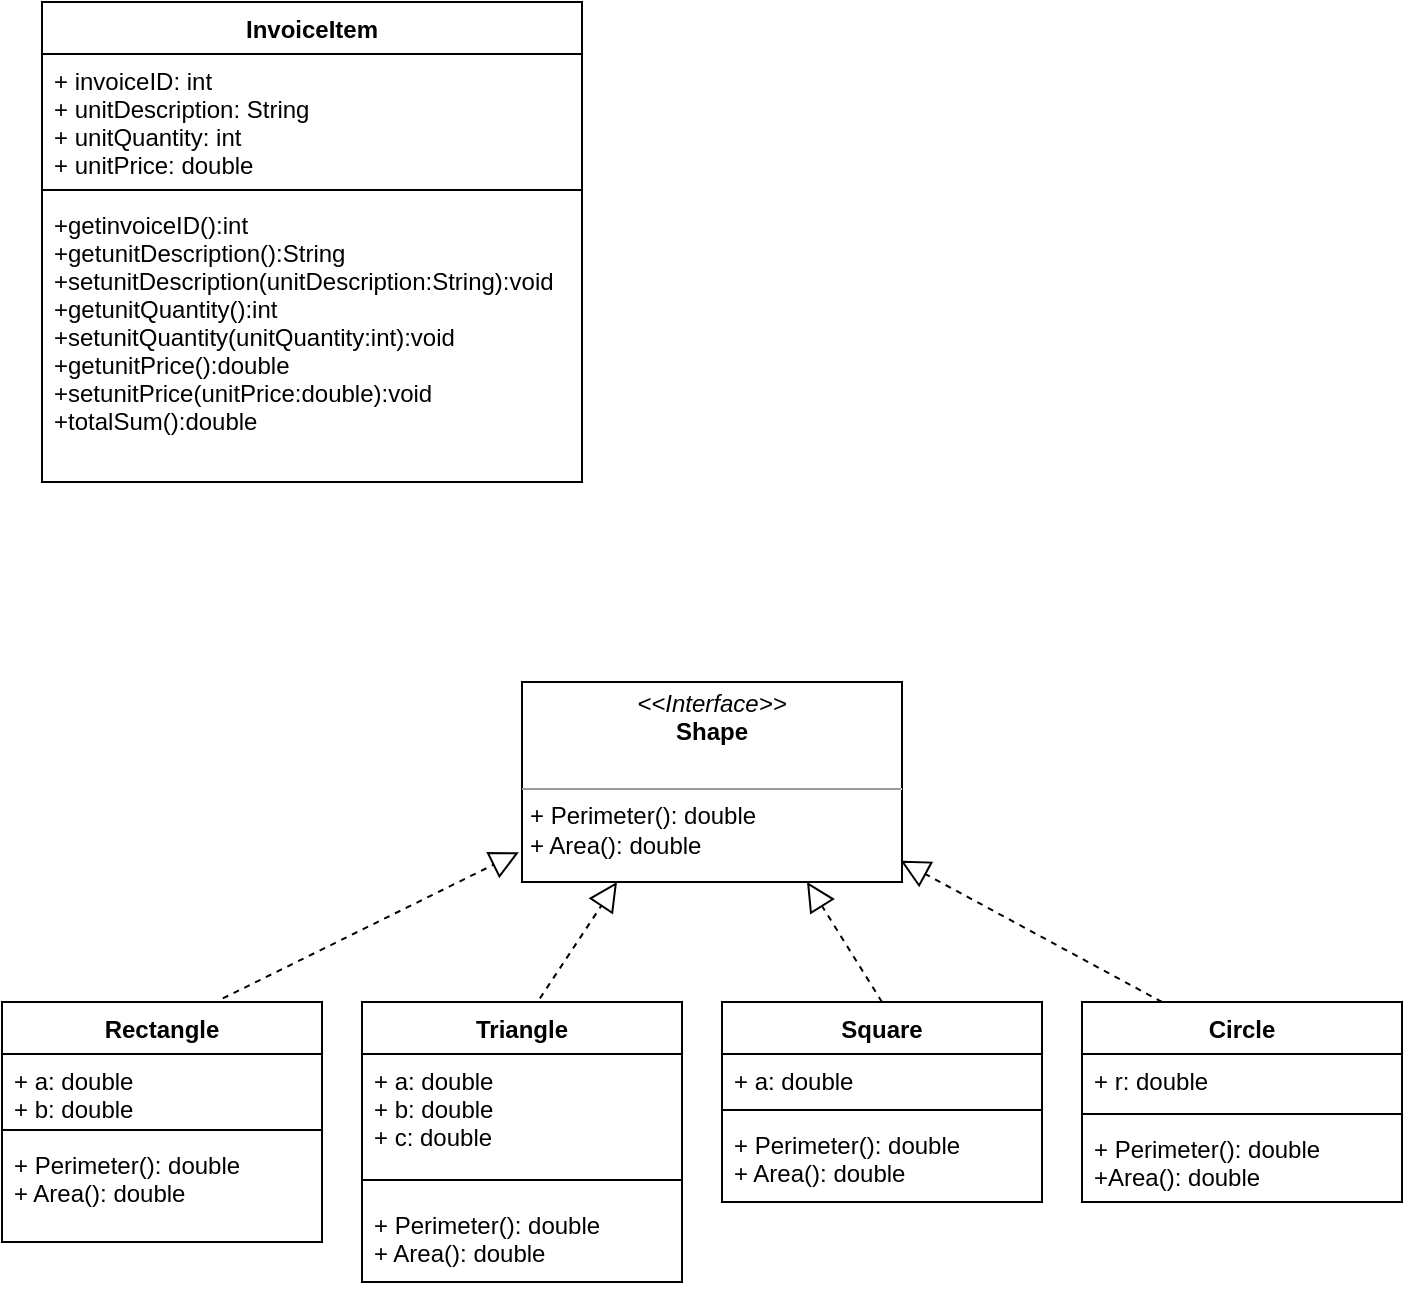 <mxfile version="17.4.5" type="device"><diagram id="C5RBs43oDa-KdzZeNtuy" name="Page-1"><mxGraphModel dx="903" dy="476" grid="1" gridSize="10" guides="1" tooltips="1" connect="1" arrows="1" fold="1" page="1" pageScale="1" pageWidth="827" pageHeight="1169" math="0" shadow="0"><root><mxCell id="WIyWlLk6GJQsqaUBKTNV-0"/><mxCell id="WIyWlLk6GJQsqaUBKTNV-1" parent="WIyWlLk6GJQsqaUBKTNV-0"/><mxCell id="yycDh1ERDKAiIEYOanLL-1" value="InvoiceItem" style="swimlane;fontStyle=1;align=center;verticalAlign=top;childLayout=stackLayout;horizontal=1;startSize=26;horizontalStack=0;resizeParent=1;resizeParentMax=0;resizeLast=0;collapsible=1;marginBottom=0;" vertex="1" parent="WIyWlLk6GJQsqaUBKTNV-1"><mxGeometry x="80" y="30" width="270" height="240" as="geometry"/></mxCell><mxCell id="yycDh1ERDKAiIEYOanLL-2" value="+ invoiceID: int&#10;+ unitDescription: String&#10;+ unitQuantity: int&#10;+ unitPrice: double" style="text;strokeColor=none;fillColor=none;align=left;verticalAlign=top;spacingLeft=4;spacingRight=4;overflow=hidden;rotatable=0;points=[[0,0.5],[1,0.5]];portConstraint=eastwest;" vertex="1" parent="yycDh1ERDKAiIEYOanLL-1"><mxGeometry y="26" width="270" height="64" as="geometry"/></mxCell><mxCell id="yycDh1ERDKAiIEYOanLL-3" value="" style="line;strokeWidth=1;fillColor=none;align=left;verticalAlign=middle;spacingTop=-1;spacingLeft=3;spacingRight=3;rotatable=0;labelPosition=right;points=[];portConstraint=eastwest;" vertex="1" parent="yycDh1ERDKAiIEYOanLL-1"><mxGeometry y="90" width="270" height="8" as="geometry"/></mxCell><mxCell id="yycDh1ERDKAiIEYOanLL-4" value="+getinvoiceID():int&#10;+getunitDescription():String&#10;+setunitDescription(unitDescription:String):void&#10;+getunitQuantity():int&#10;+setunitQuantity(unitQuantity:int):void&#10;+getunitPrice():double&#10;+setunitPrice(unitPrice:double):void&#10;+totalSum():double" style="text;strokeColor=none;fillColor=none;align=left;verticalAlign=top;spacingLeft=4;spacingRight=4;overflow=hidden;rotatable=0;points=[[0,0.5],[1,0.5]];portConstraint=eastwest;" vertex="1" parent="yycDh1ERDKAiIEYOanLL-1"><mxGeometry y="98" width="270" height="142" as="geometry"/></mxCell><mxCell id="yycDh1ERDKAiIEYOanLL-10" value="&lt;p style=&quot;margin: 0px ; margin-top: 4px ; text-align: center&quot;&gt;&lt;i&gt;&amp;lt;&amp;lt;Interface&amp;gt;&amp;gt;&lt;/i&gt;&lt;br&gt;&lt;b&gt;Shape&lt;/b&gt;&lt;/p&gt;&lt;p style=&quot;margin: 0px ; margin-left: 4px&quot;&gt;&lt;br&gt;&lt;/p&gt;&lt;hr size=&quot;1&quot;&gt;&lt;p style=&quot;margin: 0px ; margin-left: 4px&quot;&gt;+ Perimeter(): double&lt;br&gt;+ Area(): double&lt;/p&gt;" style="verticalAlign=top;align=left;overflow=fill;fontSize=12;fontFamily=Helvetica;html=1;" vertex="1" parent="WIyWlLk6GJQsqaUBKTNV-1"><mxGeometry x="320" y="370" width="190" height="100" as="geometry"/></mxCell><mxCell id="yycDh1ERDKAiIEYOanLL-17" value="Square" style="swimlane;fontStyle=1;align=center;verticalAlign=top;childLayout=stackLayout;horizontal=1;startSize=26;horizontalStack=0;resizeParent=1;resizeParentMax=0;resizeLast=0;collapsible=1;marginBottom=0;" vertex="1" parent="WIyWlLk6GJQsqaUBKTNV-1"><mxGeometry x="420" y="530" width="160" height="100" as="geometry"/></mxCell><mxCell id="yycDh1ERDKAiIEYOanLL-18" value="+ a: double" style="text;strokeColor=none;fillColor=none;align=left;verticalAlign=top;spacingLeft=4;spacingRight=4;overflow=hidden;rotatable=0;points=[[0,0.5],[1,0.5]];portConstraint=eastwest;" vertex="1" parent="yycDh1ERDKAiIEYOanLL-17"><mxGeometry y="26" width="160" height="24" as="geometry"/></mxCell><mxCell id="yycDh1ERDKAiIEYOanLL-19" value="" style="line;strokeWidth=1;fillColor=none;align=left;verticalAlign=middle;spacingTop=-1;spacingLeft=3;spacingRight=3;rotatable=0;labelPosition=right;points=[];portConstraint=eastwest;" vertex="1" parent="yycDh1ERDKAiIEYOanLL-17"><mxGeometry y="50" width="160" height="8" as="geometry"/></mxCell><mxCell id="yycDh1ERDKAiIEYOanLL-20" value="+ Perimeter(): double&#10;+ Area(): double" style="text;strokeColor=none;fillColor=none;align=left;verticalAlign=top;spacingLeft=4;spacingRight=4;overflow=hidden;rotatable=0;points=[[0,0.5],[1,0.5]];portConstraint=eastwest;" vertex="1" parent="yycDh1ERDKAiIEYOanLL-17"><mxGeometry y="58" width="160" height="42" as="geometry"/></mxCell><mxCell id="yycDh1ERDKAiIEYOanLL-21" value="Triangle" style="swimlane;fontStyle=1;align=center;verticalAlign=top;childLayout=stackLayout;horizontal=1;startSize=26;horizontalStack=0;resizeParent=1;resizeParentMax=0;resizeLast=0;collapsible=1;marginBottom=0;" vertex="1" parent="WIyWlLk6GJQsqaUBKTNV-1"><mxGeometry x="240" y="530" width="160" height="140" as="geometry"/></mxCell><mxCell id="yycDh1ERDKAiIEYOanLL-22" value="+ a: double&#10;+ b: double&#10;+ c: double" style="text;strokeColor=none;fillColor=none;align=left;verticalAlign=top;spacingLeft=4;spacingRight=4;overflow=hidden;rotatable=0;points=[[0,0.5],[1,0.5]];portConstraint=eastwest;" vertex="1" parent="yycDh1ERDKAiIEYOanLL-21"><mxGeometry y="26" width="160" height="54" as="geometry"/></mxCell><mxCell id="yycDh1ERDKAiIEYOanLL-23" value="" style="line;strokeWidth=1;fillColor=none;align=left;verticalAlign=middle;spacingTop=-1;spacingLeft=3;spacingRight=3;rotatable=0;labelPosition=right;points=[];portConstraint=eastwest;" vertex="1" parent="yycDh1ERDKAiIEYOanLL-21"><mxGeometry y="80" width="160" height="18" as="geometry"/></mxCell><mxCell id="yycDh1ERDKAiIEYOanLL-24" value="+ Perimeter(): double&#10;+ Area(): double" style="text;strokeColor=none;fillColor=none;align=left;verticalAlign=top;spacingLeft=4;spacingRight=4;overflow=hidden;rotatable=0;points=[[0,0.5],[1,0.5]];portConstraint=eastwest;" vertex="1" parent="yycDh1ERDKAiIEYOanLL-21"><mxGeometry y="98" width="160" height="42" as="geometry"/></mxCell><mxCell id="yycDh1ERDKAiIEYOanLL-33" value="Rectangle" style="swimlane;fontStyle=1;align=center;verticalAlign=top;childLayout=stackLayout;horizontal=1;startSize=26;horizontalStack=0;resizeParent=1;resizeParentMax=0;resizeLast=0;collapsible=1;marginBottom=0;" vertex="1" parent="WIyWlLk6GJQsqaUBKTNV-1"><mxGeometry x="60" y="530" width="160" height="120" as="geometry"/></mxCell><mxCell id="yycDh1ERDKAiIEYOanLL-34" value="+ a: double&#10;+ b: double&#10;" style="text;strokeColor=none;fillColor=none;align=left;verticalAlign=top;spacingLeft=4;spacingRight=4;overflow=hidden;rotatable=0;points=[[0,0.5],[1,0.5]];portConstraint=eastwest;" vertex="1" parent="yycDh1ERDKAiIEYOanLL-33"><mxGeometry y="26" width="160" height="34" as="geometry"/></mxCell><mxCell id="yycDh1ERDKAiIEYOanLL-35" value="" style="line;strokeWidth=1;fillColor=none;align=left;verticalAlign=middle;spacingTop=-1;spacingLeft=3;spacingRight=3;rotatable=0;labelPosition=right;points=[];portConstraint=eastwest;" vertex="1" parent="yycDh1ERDKAiIEYOanLL-33"><mxGeometry y="60" width="160" height="8" as="geometry"/></mxCell><mxCell id="yycDh1ERDKAiIEYOanLL-36" value="+ Perimeter(): double&#10;+ Area(): double" style="text;strokeColor=none;fillColor=none;align=left;verticalAlign=top;spacingLeft=4;spacingRight=4;overflow=hidden;rotatable=0;points=[[0,0.5],[1,0.5]];portConstraint=eastwest;" vertex="1" parent="yycDh1ERDKAiIEYOanLL-33"><mxGeometry y="68" width="160" height="52" as="geometry"/></mxCell><mxCell id="yycDh1ERDKAiIEYOanLL-37" value="Circle" style="swimlane;fontStyle=1;align=center;verticalAlign=top;childLayout=stackLayout;horizontal=1;startSize=26;horizontalStack=0;resizeParent=1;resizeParentMax=0;resizeLast=0;collapsible=1;marginBottom=0;" vertex="1" parent="WIyWlLk6GJQsqaUBKTNV-1"><mxGeometry x="600" y="530" width="160" height="100" as="geometry"/></mxCell><mxCell id="yycDh1ERDKAiIEYOanLL-44" value="" style="endArrow=block;dashed=1;endFill=0;endSize=12;html=1;rounded=0;entryX=0.996;entryY=0.893;entryDx=0;entryDy=0;entryPerimeter=0;" edge="1" parent="yycDh1ERDKAiIEYOanLL-37" target="yycDh1ERDKAiIEYOanLL-10"><mxGeometry width="160" relative="1" as="geometry"><mxPoint x="40" as="sourcePoint"/><mxPoint x="200" as="targetPoint"/></mxGeometry></mxCell><mxCell id="yycDh1ERDKAiIEYOanLL-38" value="+ r: double" style="text;strokeColor=none;fillColor=none;align=left;verticalAlign=top;spacingLeft=4;spacingRight=4;overflow=hidden;rotatable=0;points=[[0,0.5],[1,0.5]];portConstraint=eastwest;" vertex="1" parent="yycDh1ERDKAiIEYOanLL-37"><mxGeometry y="26" width="160" height="26" as="geometry"/></mxCell><mxCell id="yycDh1ERDKAiIEYOanLL-39" value="" style="line;strokeWidth=1;fillColor=none;align=left;verticalAlign=middle;spacingTop=-1;spacingLeft=3;spacingRight=3;rotatable=0;labelPosition=right;points=[];portConstraint=eastwest;" vertex="1" parent="yycDh1ERDKAiIEYOanLL-37"><mxGeometry y="52" width="160" height="8" as="geometry"/></mxCell><mxCell id="yycDh1ERDKAiIEYOanLL-40" value="+ Perimeter(): double&#10;+Area(): double" style="text;strokeColor=none;fillColor=none;align=left;verticalAlign=top;spacingLeft=4;spacingRight=4;overflow=hidden;rotatable=0;points=[[0,0.5],[1,0.5]];portConstraint=eastwest;" vertex="1" parent="yycDh1ERDKAiIEYOanLL-37"><mxGeometry y="60" width="160" height="40" as="geometry"/></mxCell><mxCell id="yycDh1ERDKAiIEYOanLL-41" value="" style="endArrow=block;dashed=1;endFill=0;endSize=12;html=1;rounded=0;entryX=-0.008;entryY=0.851;entryDx=0;entryDy=0;entryPerimeter=0;exitX=0.69;exitY=-0.015;exitDx=0;exitDy=0;exitPerimeter=0;" edge="1" parent="WIyWlLk6GJQsqaUBKTNV-1" source="yycDh1ERDKAiIEYOanLL-33" target="yycDh1ERDKAiIEYOanLL-10"><mxGeometry width="160" relative="1" as="geometry"><mxPoint x="170" y="500" as="sourcePoint"/><mxPoint x="330" y="500" as="targetPoint"/></mxGeometry></mxCell><mxCell id="yycDh1ERDKAiIEYOanLL-42" value="" style="endArrow=block;dashed=1;endFill=0;endSize=12;html=1;rounded=0;exitX=0.556;exitY=-0.013;exitDx=0;exitDy=0;exitPerimeter=0;entryX=0.25;entryY=1;entryDx=0;entryDy=0;" edge="1" parent="WIyWlLk6GJQsqaUBKTNV-1" source="yycDh1ERDKAiIEYOanLL-21" target="yycDh1ERDKAiIEYOanLL-10"><mxGeometry width="160" relative="1" as="geometry"><mxPoint x="320" y="490" as="sourcePoint"/><mxPoint x="480" y="490" as="targetPoint"/></mxGeometry></mxCell><mxCell id="yycDh1ERDKAiIEYOanLL-43" value="" style="endArrow=block;dashed=1;endFill=0;endSize=12;html=1;rounded=0;exitX=0.5;exitY=0;exitDx=0;exitDy=0;entryX=0.75;entryY=1;entryDx=0;entryDy=0;" edge="1" parent="WIyWlLk6GJQsqaUBKTNV-1" source="yycDh1ERDKAiIEYOanLL-17" target="yycDh1ERDKAiIEYOanLL-10"><mxGeometry width="160" relative="1" as="geometry"><mxPoint x="480" y="500" as="sourcePoint"/><mxPoint x="640" y="500" as="targetPoint"/></mxGeometry></mxCell></root></mxGraphModel></diagram></mxfile>